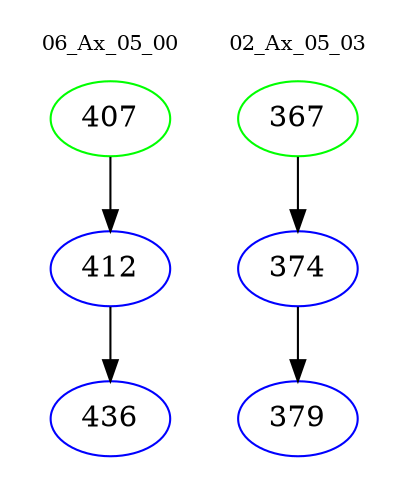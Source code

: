 digraph{
subgraph cluster_0 {
color = white
label = "06_Ax_05_00";
fontsize=10;
T0_407 [label="407", color="green"]
T0_407 -> T0_412 [color="black"]
T0_412 [label="412", color="blue"]
T0_412 -> T0_436 [color="black"]
T0_436 [label="436", color="blue"]
}
subgraph cluster_1 {
color = white
label = "02_Ax_05_03";
fontsize=10;
T1_367 [label="367", color="green"]
T1_367 -> T1_374 [color="black"]
T1_374 [label="374", color="blue"]
T1_374 -> T1_379 [color="black"]
T1_379 [label="379", color="blue"]
}
}

